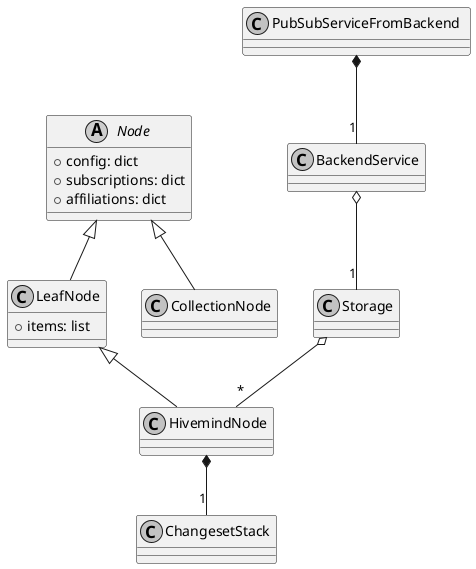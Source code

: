 @startuml images/idavoll-classes.svg
' inkscape -z -D --file=idavoll-classes.svg --export-pdf=idavoll-classes.pdf --export-area-drawing

skinparam monochrome true
skinparam defaultFontName Times New Roman
skinparam activityFontName Times New Roman
skinparam activityArrowFontName Times New Roman
skinparam circledCharacterFontName Times New Roman
skinparam classArrowFontName Times New Roman
skinparam classAttributeFontName Times New Roman
skinparam classFontName Times New Roman
skinparam classStereotypeFontName Times New Roman
skinparam noteFontName Times New Roman
skinparam titleFontName Times New Roman
skinparam footerFontName Times New Roman
skinparam headerFontName Times New Roman
' skinparam classAttributeIconSize 0

"Node " <|-- "LeafNode "
"Node " <|-- "CollectionNode "
"LeafNode " <|-- "HivemindNode "

"HivemindNode " *-- "1" "ChangesetStack " 
"Storage " o-- "*" "HivemindNode "
"BackendService " o-- "1" "Storage "
"PubSubServiceFromBackend  " *-- "1" "BackendService "

abstract class "Node " {
+config: dict
+subscriptions: dict
+affiliations: dict
}

class "LeafNode " {
+items: list
}

@enduml